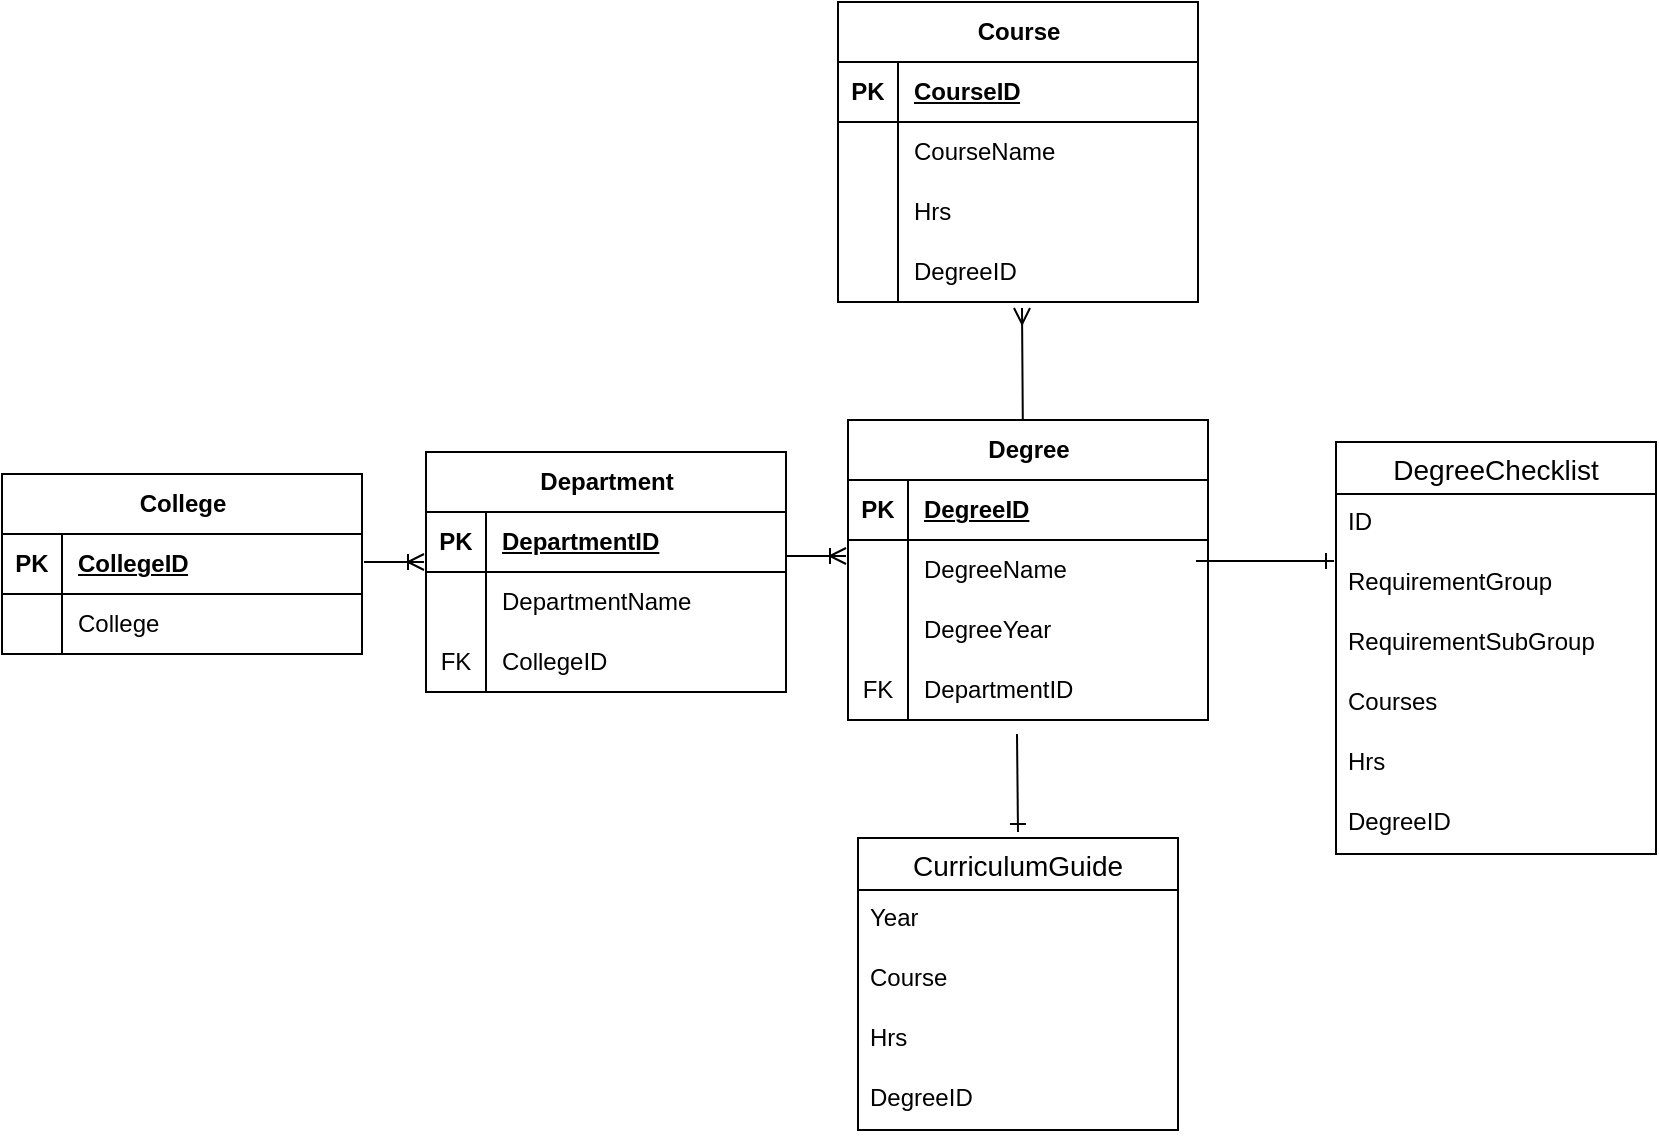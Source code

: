 <mxfile version="21.7.5" type="github">
  <diagram name="Page-1" id="1aFfv-kqg2xSCdPMXiKz">
    <mxGraphModel dx="1024" dy="560" grid="1" gridSize="10" guides="1" tooltips="1" connect="1" arrows="1" fold="1" page="1" pageScale="1" pageWidth="850" pageHeight="1100" math="0" shadow="0">
      <root>
        <mxCell id="0" />
        <mxCell id="1" parent="0" />
        <mxCell id="uFWBFVLbszyajZkZY1Q2-1" value="" style="edgeStyle=entityRelationEdgeStyle;fontSize=12;html=1;endArrow=ERoneToMany;rounded=0;entryX=0;entryY=0.5;entryDx=0;entryDy=0;" edge="1" parent="1">
          <mxGeometry width="100" height="100" relative="1" as="geometry">
            <mxPoint x="193" y="285" as="sourcePoint" />
            <mxPoint x="223" y="285" as="targetPoint" />
            <Array as="points">
              <mxPoint x="230" y="285" />
            </Array>
          </mxGeometry>
        </mxCell>
        <mxCell id="uFWBFVLbszyajZkZY1Q2-3" value="" style="edgeStyle=entityRelationEdgeStyle;fontSize=12;html=1;endArrow=ERone;endFill=1;rounded=0;entryX=0;entryY=0.5;entryDx=0;entryDy=0;" edge="1" parent="1">
          <mxGeometry width="100" height="100" relative="1" as="geometry">
            <mxPoint x="609" y="284.5" as="sourcePoint" />
            <mxPoint x="678" y="284.5" as="targetPoint" />
            <Array as="points">
              <mxPoint x="599" y="284.5" />
              <mxPoint x="645" y="284.5" />
              <mxPoint x="675" y="284.5" />
              <mxPoint x="645" y="279.5" />
              <mxPoint x="645" y="279.5" />
              <mxPoint x="705" y="274.5" />
              <mxPoint x="695" y="269.5" />
            </Array>
          </mxGeometry>
        </mxCell>
        <mxCell id="uFWBFVLbszyajZkZY1Q2-4" value="" style="fontSize=12;html=1;endArrow=ERone;endFill=1;rounded=0;" edge="1" parent="1">
          <mxGeometry width="100" height="100" relative="1" as="geometry">
            <mxPoint x="519.5" y="371" as="sourcePoint" />
            <mxPoint x="520" y="420" as="targetPoint" />
          </mxGeometry>
        </mxCell>
        <mxCell id="uFWBFVLbszyajZkZY1Q2-5" value="" style="fontSize=12;html=1;endArrow=ERmany;rounded=0;entryX=0.5;entryY=1;entryDx=0;entryDy=0;" edge="1" parent="1">
          <mxGeometry width="100" height="100" relative="1" as="geometry">
            <mxPoint x="522" y="217" as="sourcePoint" />
            <mxPoint x="522" y="158" as="targetPoint" />
            <Array as="points">
              <mxPoint x="522.5" y="228" />
            </Array>
          </mxGeometry>
        </mxCell>
        <mxCell id="uFWBFVLbszyajZkZY1Q2-23" value="DegreeChecklist" style="swimlane;fontStyle=0;childLayout=stackLayout;horizontal=1;startSize=26;horizontalStack=0;resizeParent=1;resizeParentMax=0;resizeLast=0;collapsible=1;marginBottom=0;align=center;fontSize=14;" vertex="1" parent="1">
          <mxGeometry x="679" y="225" width="160" height="206" as="geometry" />
        </mxCell>
        <mxCell id="uFWBFVLbszyajZkZY1Q2-24" value="ID" style="text;strokeColor=none;fillColor=none;spacingLeft=4;spacingRight=4;overflow=hidden;rotatable=0;points=[[0,0.5],[1,0.5]];portConstraint=eastwest;fontSize=12;whiteSpace=wrap;html=1;" vertex="1" parent="uFWBFVLbszyajZkZY1Q2-23">
          <mxGeometry y="26" width="160" height="30" as="geometry" />
        </mxCell>
        <mxCell id="uFWBFVLbszyajZkZY1Q2-25" value="RequirementGroup" style="text;strokeColor=none;fillColor=none;spacingLeft=4;spacingRight=4;overflow=hidden;rotatable=0;points=[[0,0.5],[1,0.5]];portConstraint=eastwest;fontSize=12;whiteSpace=wrap;html=1;" vertex="1" parent="uFWBFVLbszyajZkZY1Q2-23">
          <mxGeometry y="56" width="160" height="30" as="geometry" />
        </mxCell>
        <mxCell id="uFWBFVLbszyajZkZY1Q2-26" value="RequirementSubGroup" style="text;strokeColor=none;fillColor=none;spacingLeft=4;spacingRight=4;overflow=hidden;rotatable=0;points=[[0,0.5],[1,0.5]];portConstraint=eastwest;fontSize=12;whiteSpace=wrap;html=1;" vertex="1" parent="uFWBFVLbszyajZkZY1Q2-23">
          <mxGeometry y="86" width="160" height="30" as="geometry" />
        </mxCell>
        <mxCell id="uFWBFVLbszyajZkZY1Q2-27" value="Courses" style="text;strokeColor=none;fillColor=none;spacingLeft=4;spacingRight=4;overflow=hidden;rotatable=0;points=[[0,0.5],[1,0.5]];portConstraint=eastwest;fontSize=12;whiteSpace=wrap;html=1;" vertex="1" parent="uFWBFVLbszyajZkZY1Q2-23">
          <mxGeometry y="116" width="160" height="30" as="geometry" />
        </mxCell>
        <mxCell id="uFWBFVLbszyajZkZY1Q2-28" value="Hrs" style="text;strokeColor=none;fillColor=none;spacingLeft=4;spacingRight=4;overflow=hidden;rotatable=0;points=[[0,0.5],[1,0.5]];portConstraint=eastwest;fontSize=12;whiteSpace=wrap;html=1;" vertex="1" parent="uFWBFVLbszyajZkZY1Q2-23">
          <mxGeometry y="146" width="160" height="30" as="geometry" />
        </mxCell>
        <mxCell id="uFWBFVLbszyajZkZY1Q2-29" value="DegreeID" style="text;strokeColor=none;fillColor=none;spacingLeft=4;spacingRight=4;overflow=hidden;rotatable=0;points=[[0,0.5],[1,0.5]];portConstraint=eastwest;fontSize=12;whiteSpace=wrap;html=1;" vertex="1" parent="uFWBFVLbszyajZkZY1Q2-23">
          <mxGeometry y="176" width="160" height="30" as="geometry" />
        </mxCell>
        <mxCell id="uFWBFVLbszyajZkZY1Q2-30" value="CurriculumGuide" style="swimlane;fontStyle=0;childLayout=stackLayout;horizontal=1;startSize=26;horizontalStack=0;resizeParent=1;resizeParentMax=0;resizeLast=0;collapsible=1;marginBottom=0;align=center;fontSize=14;" vertex="1" parent="1">
          <mxGeometry x="440" y="423" width="160" height="146" as="geometry" />
        </mxCell>
        <mxCell id="uFWBFVLbszyajZkZY1Q2-31" value="Year" style="text;strokeColor=none;fillColor=none;spacingLeft=4;spacingRight=4;overflow=hidden;rotatable=0;points=[[0,0.5],[1,0.5]];portConstraint=eastwest;fontSize=12;whiteSpace=wrap;html=1;" vertex="1" parent="uFWBFVLbszyajZkZY1Q2-30">
          <mxGeometry y="26" width="160" height="30" as="geometry" />
        </mxCell>
        <mxCell id="uFWBFVLbszyajZkZY1Q2-32" value="Course" style="text;strokeColor=none;fillColor=none;spacingLeft=4;spacingRight=4;overflow=hidden;rotatable=0;points=[[0,0.5],[1,0.5]];portConstraint=eastwest;fontSize=12;whiteSpace=wrap;html=1;" vertex="1" parent="uFWBFVLbszyajZkZY1Q2-30">
          <mxGeometry y="56" width="160" height="30" as="geometry" />
        </mxCell>
        <mxCell id="uFWBFVLbszyajZkZY1Q2-33" value="Hrs" style="text;strokeColor=none;fillColor=none;spacingLeft=4;spacingRight=4;overflow=hidden;rotatable=0;points=[[0,0.5],[1,0.5]];portConstraint=eastwest;fontSize=12;whiteSpace=wrap;html=1;" vertex="1" parent="uFWBFVLbszyajZkZY1Q2-30">
          <mxGeometry y="86" width="160" height="30" as="geometry" />
        </mxCell>
        <mxCell id="uFWBFVLbszyajZkZY1Q2-34" value="DegreeID" style="text;strokeColor=none;fillColor=none;spacingLeft=4;spacingRight=4;overflow=hidden;rotatable=0;points=[[0,0.5],[1,0.5]];portConstraint=eastwest;fontSize=12;whiteSpace=wrap;html=1;" vertex="1" parent="uFWBFVLbszyajZkZY1Q2-30">
          <mxGeometry y="116" width="160" height="30" as="geometry" />
        </mxCell>
        <mxCell id="uFWBFVLbszyajZkZY1Q2-35" value="College" style="shape=table;startSize=30;container=1;collapsible=1;childLayout=tableLayout;fixedRows=1;rowLines=0;fontStyle=1;align=center;resizeLast=1;html=1;" vertex="1" parent="1">
          <mxGeometry x="12" y="241" width="180" height="90" as="geometry">
            <mxRectangle x="12" y="241" width="80" height="30" as="alternateBounds" />
          </mxGeometry>
        </mxCell>
        <mxCell id="uFWBFVLbszyajZkZY1Q2-36" value="" style="shape=tableRow;horizontal=0;startSize=0;swimlaneHead=0;swimlaneBody=0;fillColor=none;collapsible=0;dropTarget=0;points=[[0,0.5],[1,0.5]];portConstraint=eastwest;top=0;left=0;right=0;bottom=1;" vertex="1" parent="uFWBFVLbszyajZkZY1Q2-35">
          <mxGeometry y="30" width="180" height="30" as="geometry" />
        </mxCell>
        <mxCell id="uFWBFVLbszyajZkZY1Q2-37" value="PK" style="shape=partialRectangle;connectable=0;fillColor=none;top=0;left=0;bottom=0;right=0;fontStyle=1;overflow=hidden;whiteSpace=wrap;html=1;" vertex="1" parent="uFWBFVLbszyajZkZY1Q2-36">
          <mxGeometry width="30" height="30" as="geometry">
            <mxRectangle width="30" height="30" as="alternateBounds" />
          </mxGeometry>
        </mxCell>
        <mxCell id="uFWBFVLbszyajZkZY1Q2-38" value="CollegeID" style="shape=partialRectangle;connectable=0;fillColor=none;top=0;left=0;bottom=0;right=0;align=left;spacingLeft=6;fontStyle=5;overflow=hidden;whiteSpace=wrap;html=1;" vertex="1" parent="uFWBFVLbszyajZkZY1Q2-36">
          <mxGeometry x="30" width="150" height="30" as="geometry">
            <mxRectangle width="150" height="30" as="alternateBounds" />
          </mxGeometry>
        </mxCell>
        <mxCell id="uFWBFVLbszyajZkZY1Q2-39" value="" style="shape=tableRow;horizontal=0;startSize=0;swimlaneHead=0;swimlaneBody=0;fillColor=none;collapsible=0;dropTarget=0;points=[[0,0.5],[1,0.5]];portConstraint=eastwest;top=0;left=0;right=0;bottom=0;" vertex="1" parent="uFWBFVLbszyajZkZY1Q2-35">
          <mxGeometry y="60" width="180" height="30" as="geometry" />
        </mxCell>
        <mxCell id="uFWBFVLbszyajZkZY1Q2-40" value="" style="shape=partialRectangle;connectable=0;fillColor=none;top=0;left=0;bottom=0;right=0;editable=1;overflow=hidden;whiteSpace=wrap;html=1;" vertex="1" parent="uFWBFVLbszyajZkZY1Q2-39">
          <mxGeometry width="30" height="30" as="geometry">
            <mxRectangle width="30" height="30" as="alternateBounds" />
          </mxGeometry>
        </mxCell>
        <mxCell id="uFWBFVLbszyajZkZY1Q2-41" value="College" style="shape=partialRectangle;connectable=0;fillColor=none;top=0;left=0;bottom=0;right=0;align=left;spacingLeft=6;overflow=hidden;whiteSpace=wrap;html=1;" vertex="1" parent="uFWBFVLbszyajZkZY1Q2-39">
          <mxGeometry x="30" width="150" height="30" as="geometry">
            <mxRectangle width="150" height="30" as="alternateBounds" />
          </mxGeometry>
        </mxCell>
        <mxCell id="uFWBFVLbszyajZkZY1Q2-48" value="Department" style="shape=table;startSize=30;container=1;collapsible=1;childLayout=tableLayout;fixedRows=1;rowLines=0;fontStyle=1;align=center;resizeLast=1;html=1;" vertex="1" parent="1">
          <mxGeometry x="224" y="230" width="180" height="120" as="geometry" />
        </mxCell>
        <mxCell id="uFWBFVLbszyajZkZY1Q2-49" value="" style="shape=tableRow;horizontal=0;startSize=0;swimlaneHead=0;swimlaneBody=0;fillColor=none;collapsible=0;dropTarget=0;points=[[0,0.5],[1,0.5]];portConstraint=eastwest;top=0;left=0;right=0;bottom=1;" vertex="1" parent="uFWBFVLbszyajZkZY1Q2-48">
          <mxGeometry y="30" width="180" height="30" as="geometry" />
        </mxCell>
        <mxCell id="uFWBFVLbszyajZkZY1Q2-50" value="PK" style="shape=partialRectangle;connectable=0;fillColor=none;top=0;left=0;bottom=0;right=0;fontStyle=1;overflow=hidden;whiteSpace=wrap;html=1;" vertex="1" parent="uFWBFVLbszyajZkZY1Q2-49">
          <mxGeometry width="30" height="30" as="geometry">
            <mxRectangle width="30" height="30" as="alternateBounds" />
          </mxGeometry>
        </mxCell>
        <mxCell id="uFWBFVLbszyajZkZY1Q2-51" value="DepartmentID" style="shape=partialRectangle;connectable=0;fillColor=none;top=0;left=0;bottom=0;right=0;align=left;spacingLeft=6;fontStyle=5;overflow=hidden;whiteSpace=wrap;html=1;" vertex="1" parent="uFWBFVLbszyajZkZY1Q2-49">
          <mxGeometry x="30" width="150" height="30" as="geometry">
            <mxRectangle width="150" height="30" as="alternateBounds" />
          </mxGeometry>
        </mxCell>
        <mxCell id="uFWBFVLbszyajZkZY1Q2-52" value="" style="shape=tableRow;horizontal=0;startSize=0;swimlaneHead=0;swimlaneBody=0;fillColor=none;collapsible=0;dropTarget=0;points=[[0,0.5],[1,0.5]];portConstraint=eastwest;top=0;left=0;right=0;bottom=0;" vertex="1" parent="uFWBFVLbszyajZkZY1Q2-48">
          <mxGeometry y="60" width="180" height="30" as="geometry" />
        </mxCell>
        <mxCell id="uFWBFVLbszyajZkZY1Q2-53" value="" style="shape=partialRectangle;connectable=0;fillColor=none;top=0;left=0;bottom=0;right=0;editable=1;overflow=hidden;whiteSpace=wrap;html=1;" vertex="1" parent="uFWBFVLbszyajZkZY1Q2-52">
          <mxGeometry width="30" height="30" as="geometry">
            <mxRectangle width="30" height="30" as="alternateBounds" />
          </mxGeometry>
        </mxCell>
        <mxCell id="uFWBFVLbszyajZkZY1Q2-54" value="DepartmentName" style="shape=partialRectangle;connectable=0;fillColor=none;top=0;left=0;bottom=0;right=0;align=left;spacingLeft=6;overflow=hidden;whiteSpace=wrap;html=1;" vertex="1" parent="uFWBFVLbszyajZkZY1Q2-52">
          <mxGeometry x="30" width="150" height="30" as="geometry">
            <mxRectangle width="150" height="30" as="alternateBounds" />
          </mxGeometry>
        </mxCell>
        <mxCell id="uFWBFVLbszyajZkZY1Q2-55" value="" style="shape=tableRow;horizontal=0;startSize=0;swimlaneHead=0;swimlaneBody=0;fillColor=none;collapsible=0;dropTarget=0;points=[[0,0.5],[1,0.5]];portConstraint=eastwest;top=0;left=0;right=0;bottom=0;" vertex="1" parent="uFWBFVLbszyajZkZY1Q2-48">
          <mxGeometry y="90" width="180" height="30" as="geometry" />
        </mxCell>
        <mxCell id="uFWBFVLbszyajZkZY1Q2-56" value="FK" style="shape=partialRectangle;connectable=0;fillColor=none;top=0;left=0;bottom=0;right=0;editable=1;overflow=hidden;whiteSpace=wrap;html=1;" vertex="1" parent="uFWBFVLbszyajZkZY1Q2-55">
          <mxGeometry width="30" height="30" as="geometry">
            <mxRectangle width="30" height="30" as="alternateBounds" />
          </mxGeometry>
        </mxCell>
        <mxCell id="uFWBFVLbszyajZkZY1Q2-57" value="CollegeID" style="shape=partialRectangle;connectable=0;fillColor=none;top=0;left=0;bottom=0;right=0;align=left;spacingLeft=6;overflow=hidden;whiteSpace=wrap;html=1;" vertex="1" parent="uFWBFVLbszyajZkZY1Q2-55">
          <mxGeometry x="30" width="150" height="30" as="geometry">
            <mxRectangle width="150" height="30" as="alternateBounds" />
          </mxGeometry>
        </mxCell>
        <mxCell id="uFWBFVLbszyajZkZY1Q2-61" value="" style="edgeStyle=entityRelationEdgeStyle;fontSize=12;html=1;endArrow=ERoneToMany;rounded=0;entryX=0;entryY=0.5;entryDx=0;entryDy=0;" edge="1" parent="1">
          <mxGeometry width="100" height="100" relative="1" as="geometry">
            <mxPoint x="404" y="282" as="sourcePoint" />
            <mxPoint x="434" y="282" as="targetPoint" />
            <Array as="points">
              <mxPoint x="441" y="282" />
              <mxPoint x="611" y="277" />
            </Array>
          </mxGeometry>
        </mxCell>
        <mxCell id="uFWBFVLbszyajZkZY1Q2-62" value="Degree" style="shape=table;startSize=30;container=1;collapsible=1;childLayout=tableLayout;fixedRows=1;rowLines=0;fontStyle=1;align=center;resizeLast=1;html=1;" vertex="1" parent="1">
          <mxGeometry x="435" y="214" width="180" height="150" as="geometry" />
        </mxCell>
        <mxCell id="uFWBFVLbszyajZkZY1Q2-63" value="" style="shape=tableRow;horizontal=0;startSize=0;swimlaneHead=0;swimlaneBody=0;fillColor=none;collapsible=0;dropTarget=0;points=[[0,0.5],[1,0.5]];portConstraint=eastwest;top=0;left=0;right=0;bottom=1;" vertex="1" parent="uFWBFVLbszyajZkZY1Q2-62">
          <mxGeometry y="30" width="180" height="30" as="geometry" />
        </mxCell>
        <mxCell id="uFWBFVLbszyajZkZY1Q2-64" value="PK" style="shape=partialRectangle;connectable=0;fillColor=none;top=0;left=0;bottom=0;right=0;fontStyle=1;overflow=hidden;whiteSpace=wrap;html=1;" vertex="1" parent="uFWBFVLbszyajZkZY1Q2-63">
          <mxGeometry width="30" height="30" as="geometry">
            <mxRectangle width="30" height="30" as="alternateBounds" />
          </mxGeometry>
        </mxCell>
        <mxCell id="uFWBFVLbszyajZkZY1Q2-65" value="DegreeID" style="shape=partialRectangle;connectable=0;fillColor=none;top=0;left=0;bottom=0;right=0;align=left;spacingLeft=6;fontStyle=5;overflow=hidden;whiteSpace=wrap;html=1;" vertex="1" parent="uFWBFVLbszyajZkZY1Q2-63">
          <mxGeometry x="30" width="150" height="30" as="geometry">
            <mxRectangle width="150" height="30" as="alternateBounds" />
          </mxGeometry>
        </mxCell>
        <mxCell id="uFWBFVLbszyajZkZY1Q2-66" value="" style="shape=tableRow;horizontal=0;startSize=0;swimlaneHead=0;swimlaneBody=0;fillColor=none;collapsible=0;dropTarget=0;points=[[0,0.5],[1,0.5]];portConstraint=eastwest;top=0;left=0;right=0;bottom=0;" vertex="1" parent="uFWBFVLbszyajZkZY1Q2-62">
          <mxGeometry y="60" width="180" height="30" as="geometry" />
        </mxCell>
        <mxCell id="uFWBFVLbszyajZkZY1Q2-67" value="" style="shape=partialRectangle;connectable=0;fillColor=none;top=0;left=0;bottom=0;right=0;editable=1;overflow=hidden;whiteSpace=wrap;html=1;" vertex="1" parent="uFWBFVLbszyajZkZY1Q2-66">
          <mxGeometry width="30" height="30" as="geometry">
            <mxRectangle width="30" height="30" as="alternateBounds" />
          </mxGeometry>
        </mxCell>
        <mxCell id="uFWBFVLbszyajZkZY1Q2-68" value="DegreeName" style="shape=partialRectangle;connectable=0;fillColor=none;top=0;left=0;bottom=0;right=0;align=left;spacingLeft=6;overflow=hidden;whiteSpace=wrap;html=1;" vertex="1" parent="uFWBFVLbszyajZkZY1Q2-66">
          <mxGeometry x="30" width="150" height="30" as="geometry">
            <mxRectangle width="150" height="30" as="alternateBounds" />
          </mxGeometry>
        </mxCell>
        <mxCell id="uFWBFVLbszyajZkZY1Q2-69" value="" style="shape=tableRow;horizontal=0;startSize=0;swimlaneHead=0;swimlaneBody=0;fillColor=none;collapsible=0;dropTarget=0;points=[[0,0.5],[1,0.5]];portConstraint=eastwest;top=0;left=0;right=0;bottom=0;" vertex="1" parent="uFWBFVLbszyajZkZY1Q2-62">
          <mxGeometry y="90" width="180" height="30" as="geometry" />
        </mxCell>
        <mxCell id="uFWBFVLbszyajZkZY1Q2-70" value="" style="shape=partialRectangle;connectable=0;fillColor=none;top=0;left=0;bottom=0;right=0;editable=1;overflow=hidden;whiteSpace=wrap;html=1;" vertex="1" parent="uFWBFVLbszyajZkZY1Q2-69">
          <mxGeometry width="30" height="30" as="geometry">
            <mxRectangle width="30" height="30" as="alternateBounds" />
          </mxGeometry>
        </mxCell>
        <mxCell id="uFWBFVLbszyajZkZY1Q2-71" value="DegreeYear" style="shape=partialRectangle;connectable=0;fillColor=none;top=0;left=0;bottom=0;right=0;align=left;spacingLeft=6;overflow=hidden;whiteSpace=wrap;html=1;" vertex="1" parent="uFWBFVLbszyajZkZY1Q2-69">
          <mxGeometry x="30" width="150" height="30" as="geometry">
            <mxRectangle width="150" height="30" as="alternateBounds" />
          </mxGeometry>
        </mxCell>
        <mxCell id="uFWBFVLbszyajZkZY1Q2-72" value="" style="shape=tableRow;horizontal=0;startSize=0;swimlaneHead=0;swimlaneBody=0;fillColor=none;collapsible=0;dropTarget=0;points=[[0,0.5],[1,0.5]];portConstraint=eastwest;top=0;left=0;right=0;bottom=0;" vertex="1" parent="uFWBFVLbszyajZkZY1Q2-62">
          <mxGeometry y="120" width="180" height="30" as="geometry" />
        </mxCell>
        <mxCell id="uFWBFVLbszyajZkZY1Q2-73" value="FK" style="shape=partialRectangle;connectable=0;fillColor=none;top=0;left=0;bottom=0;right=0;editable=1;overflow=hidden;whiteSpace=wrap;html=1;" vertex="1" parent="uFWBFVLbszyajZkZY1Q2-72">
          <mxGeometry width="30" height="30" as="geometry">
            <mxRectangle width="30" height="30" as="alternateBounds" />
          </mxGeometry>
        </mxCell>
        <mxCell id="uFWBFVLbszyajZkZY1Q2-74" value="DepartmentID" style="shape=partialRectangle;connectable=0;fillColor=none;top=0;left=0;bottom=0;right=0;align=left;spacingLeft=6;overflow=hidden;whiteSpace=wrap;html=1;" vertex="1" parent="uFWBFVLbszyajZkZY1Q2-72">
          <mxGeometry x="30" width="150" height="30" as="geometry">
            <mxRectangle width="150" height="30" as="alternateBounds" />
          </mxGeometry>
        </mxCell>
        <mxCell id="uFWBFVLbszyajZkZY1Q2-75" value="Course" style="shape=table;startSize=30;container=1;collapsible=1;childLayout=tableLayout;fixedRows=1;rowLines=0;fontStyle=1;align=center;resizeLast=1;html=1;" vertex="1" parent="1">
          <mxGeometry x="430" y="5" width="180" height="150" as="geometry" />
        </mxCell>
        <mxCell id="uFWBFVLbszyajZkZY1Q2-76" value="" style="shape=tableRow;horizontal=0;startSize=0;swimlaneHead=0;swimlaneBody=0;fillColor=none;collapsible=0;dropTarget=0;points=[[0,0.5],[1,0.5]];portConstraint=eastwest;top=0;left=0;right=0;bottom=1;" vertex="1" parent="uFWBFVLbszyajZkZY1Q2-75">
          <mxGeometry y="30" width="180" height="30" as="geometry" />
        </mxCell>
        <mxCell id="uFWBFVLbszyajZkZY1Q2-77" value="PK" style="shape=partialRectangle;connectable=0;fillColor=none;top=0;left=0;bottom=0;right=0;fontStyle=1;overflow=hidden;whiteSpace=wrap;html=1;" vertex="1" parent="uFWBFVLbszyajZkZY1Q2-76">
          <mxGeometry width="30" height="30" as="geometry">
            <mxRectangle width="30" height="30" as="alternateBounds" />
          </mxGeometry>
        </mxCell>
        <mxCell id="uFWBFVLbszyajZkZY1Q2-78" value="CourseID" style="shape=partialRectangle;connectable=0;fillColor=none;top=0;left=0;bottom=0;right=0;align=left;spacingLeft=6;fontStyle=5;overflow=hidden;whiteSpace=wrap;html=1;" vertex="1" parent="uFWBFVLbszyajZkZY1Q2-76">
          <mxGeometry x="30" width="150" height="30" as="geometry">
            <mxRectangle width="150" height="30" as="alternateBounds" />
          </mxGeometry>
        </mxCell>
        <mxCell id="uFWBFVLbszyajZkZY1Q2-79" value="" style="shape=tableRow;horizontal=0;startSize=0;swimlaneHead=0;swimlaneBody=0;fillColor=none;collapsible=0;dropTarget=0;points=[[0,0.5],[1,0.5]];portConstraint=eastwest;top=0;left=0;right=0;bottom=0;" vertex="1" parent="uFWBFVLbszyajZkZY1Q2-75">
          <mxGeometry y="60" width="180" height="30" as="geometry" />
        </mxCell>
        <mxCell id="uFWBFVLbszyajZkZY1Q2-80" value="" style="shape=partialRectangle;connectable=0;fillColor=none;top=0;left=0;bottom=0;right=0;editable=1;overflow=hidden;whiteSpace=wrap;html=1;" vertex="1" parent="uFWBFVLbszyajZkZY1Q2-79">
          <mxGeometry width="30" height="30" as="geometry">
            <mxRectangle width="30" height="30" as="alternateBounds" />
          </mxGeometry>
        </mxCell>
        <mxCell id="uFWBFVLbszyajZkZY1Q2-81" value="CourseName" style="shape=partialRectangle;connectable=0;fillColor=none;top=0;left=0;bottom=0;right=0;align=left;spacingLeft=6;overflow=hidden;whiteSpace=wrap;html=1;" vertex="1" parent="uFWBFVLbszyajZkZY1Q2-79">
          <mxGeometry x="30" width="150" height="30" as="geometry">
            <mxRectangle width="150" height="30" as="alternateBounds" />
          </mxGeometry>
        </mxCell>
        <mxCell id="uFWBFVLbszyajZkZY1Q2-82" value="" style="shape=tableRow;horizontal=0;startSize=0;swimlaneHead=0;swimlaneBody=0;fillColor=none;collapsible=0;dropTarget=0;points=[[0,0.5],[1,0.5]];portConstraint=eastwest;top=0;left=0;right=0;bottom=0;" vertex="1" parent="uFWBFVLbszyajZkZY1Q2-75">
          <mxGeometry y="90" width="180" height="30" as="geometry" />
        </mxCell>
        <mxCell id="uFWBFVLbszyajZkZY1Q2-83" value="" style="shape=partialRectangle;connectable=0;fillColor=none;top=0;left=0;bottom=0;right=0;editable=1;overflow=hidden;whiteSpace=wrap;html=1;" vertex="1" parent="uFWBFVLbszyajZkZY1Q2-82">
          <mxGeometry width="30" height="30" as="geometry">
            <mxRectangle width="30" height="30" as="alternateBounds" />
          </mxGeometry>
        </mxCell>
        <mxCell id="uFWBFVLbszyajZkZY1Q2-84" value="Hrs" style="shape=partialRectangle;connectable=0;fillColor=none;top=0;left=0;bottom=0;right=0;align=left;spacingLeft=6;overflow=hidden;whiteSpace=wrap;html=1;" vertex="1" parent="uFWBFVLbszyajZkZY1Q2-82">
          <mxGeometry x="30" width="150" height="30" as="geometry">
            <mxRectangle width="150" height="30" as="alternateBounds" />
          </mxGeometry>
        </mxCell>
        <mxCell id="uFWBFVLbszyajZkZY1Q2-85" value="" style="shape=tableRow;horizontal=0;startSize=0;swimlaneHead=0;swimlaneBody=0;fillColor=none;collapsible=0;dropTarget=0;points=[[0,0.5],[1,0.5]];portConstraint=eastwest;top=0;left=0;right=0;bottom=0;" vertex="1" parent="uFWBFVLbszyajZkZY1Q2-75">
          <mxGeometry y="120" width="180" height="30" as="geometry" />
        </mxCell>
        <mxCell id="uFWBFVLbszyajZkZY1Q2-86" value="" style="shape=partialRectangle;connectable=0;fillColor=none;top=0;left=0;bottom=0;right=0;editable=1;overflow=hidden;whiteSpace=wrap;html=1;" vertex="1" parent="uFWBFVLbszyajZkZY1Q2-85">
          <mxGeometry width="30" height="30" as="geometry">
            <mxRectangle width="30" height="30" as="alternateBounds" />
          </mxGeometry>
        </mxCell>
        <mxCell id="uFWBFVLbszyajZkZY1Q2-87" value="DegreeID" style="shape=partialRectangle;connectable=0;fillColor=none;top=0;left=0;bottom=0;right=0;align=left;spacingLeft=6;overflow=hidden;whiteSpace=wrap;html=1;" vertex="1" parent="uFWBFVLbszyajZkZY1Q2-85">
          <mxGeometry x="30" width="150" height="30" as="geometry">
            <mxRectangle width="150" height="30" as="alternateBounds" />
          </mxGeometry>
        </mxCell>
      </root>
    </mxGraphModel>
  </diagram>
</mxfile>
